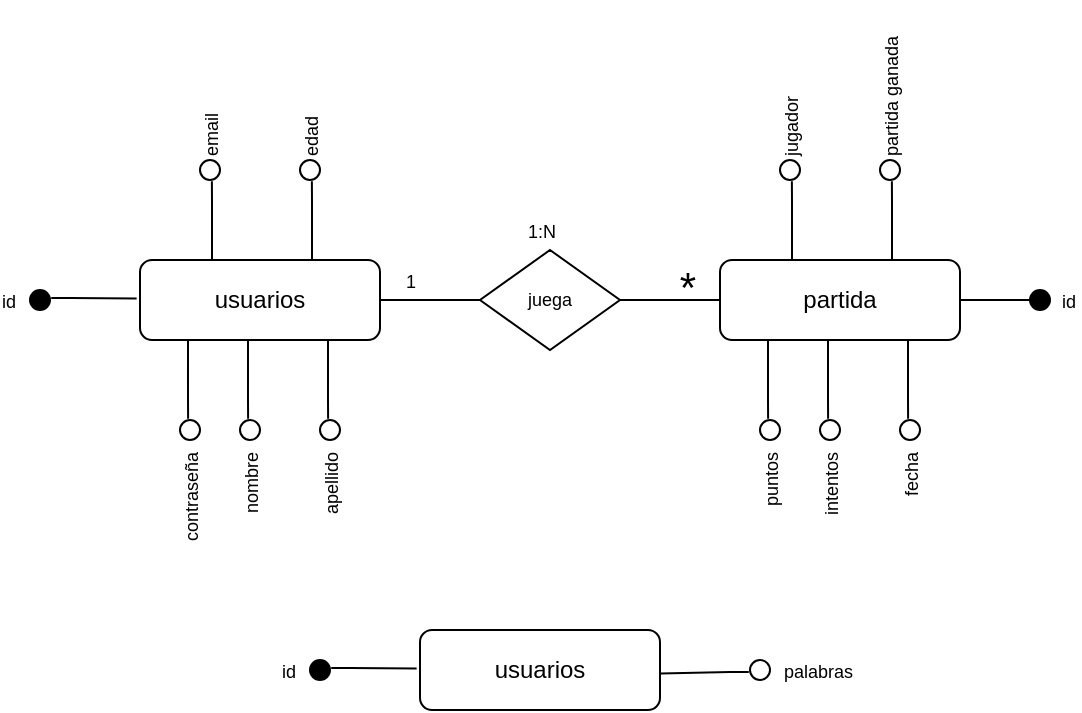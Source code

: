 <mxfile version="20.5.3" type="device"><diagram id="C5RBs43oDa-KdzZeNtuy" name="Page-1"><mxGraphModel dx="593" dy="294" grid="1" gridSize="10" guides="1" tooltips="1" connect="1" arrows="1" fold="1" page="1" pageScale="1" pageWidth="827" pageHeight="1169" math="0" shadow="0"><root><mxCell id="WIyWlLk6GJQsqaUBKTNV-0"/><mxCell id="WIyWlLk6GJQsqaUBKTNV-1" parent="WIyWlLk6GJQsqaUBKTNV-0"/><mxCell id="QI3oq6isxvfYx6GBOYH8-99" value="" style="group" vertex="1" connectable="0" parent="WIyWlLk6GJQsqaUBKTNV-1"><mxGeometry x="170" y="170" width="540" height="355" as="geometry"/></mxCell><mxCell id="WIyWlLk6GJQsqaUBKTNV-3" value="usuarios" style="rounded=1;whiteSpace=wrap;html=1;fontSize=12;glass=0;strokeWidth=1;shadow=0;" parent="QI3oq6isxvfYx6GBOYH8-99" vertex="1"><mxGeometry x="70" y="130" width="120" height="40" as="geometry"/></mxCell><mxCell id="QI3oq6isxvfYx6GBOYH8-4" value="" style="group" vertex="1" connectable="0" parent="QI3oq6isxvfYx6GBOYH8-99"><mxGeometry x="90" y="200" width="10" height="20" as="geometry"/></mxCell><mxCell id="QI3oq6isxvfYx6GBOYH8-1" value="" style="ellipse;whiteSpace=wrap;html=1;" vertex="1" parent="QI3oq6isxvfYx6GBOYH8-4"><mxGeometry y="10" width="10" height="10" as="geometry"/></mxCell><mxCell id="QI3oq6isxvfYx6GBOYH8-3" value="" style="endArrow=none;html=1;rounded=0;targetPerimeterSpacing=4;exitX=0.406;exitY=-0.061;exitDx=0;exitDy=0;exitPerimeter=0;" edge="1" parent="QI3oq6isxvfYx6GBOYH8-4" source="QI3oq6isxvfYx6GBOYH8-1"><mxGeometry width="50" height="50" relative="1" as="geometry"><mxPoint y="20" as="sourcePoint"/><mxPoint x="4" y="-30" as="targetPoint"/><Array as="points"><mxPoint x="4"/></Array></mxGeometry></mxCell><mxCell id="QI3oq6isxvfYx6GBOYH8-9" value="" style="group" vertex="1" connectable="0" parent="QI3oq6isxvfYx6GBOYH8-99"><mxGeometry x="120" y="200" width="10" height="20" as="geometry"/></mxCell><mxCell id="QI3oq6isxvfYx6GBOYH8-10" value="" style="ellipse;whiteSpace=wrap;html=1;" vertex="1" parent="QI3oq6isxvfYx6GBOYH8-9"><mxGeometry y="10" width="10" height="10" as="geometry"/></mxCell><mxCell id="QI3oq6isxvfYx6GBOYH8-11" value="" style="endArrow=none;html=1;rounded=0;targetPerimeterSpacing=4;exitX=0.406;exitY=-0.061;exitDx=0;exitDy=0;exitPerimeter=0;" edge="1" parent="QI3oq6isxvfYx6GBOYH8-9" source="QI3oq6isxvfYx6GBOYH8-10"><mxGeometry width="50" height="50" relative="1" as="geometry"><mxPoint y="20" as="sourcePoint"/><mxPoint x="4" y="-30" as="targetPoint"/><Array as="points"><mxPoint x="4"/></Array></mxGeometry></mxCell><mxCell id="QI3oq6isxvfYx6GBOYH8-13" value="" style="group" vertex="1" connectable="0" parent="QI3oq6isxvfYx6GBOYH8-99"><mxGeometry x="160" y="200" width="10" height="20" as="geometry"/></mxCell><mxCell id="QI3oq6isxvfYx6GBOYH8-14" value="" style="ellipse;whiteSpace=wrap;html=1;" vertex="1" parent="QI3oq6isxvfYx6GBOYH8-13"><mxGeometry y="10" width="10" height="10" as="geometry"/></mxCell><mxCell id="QI3oq6isxvfYx6GBOYH8-15" value="" style="endArrow=none;html=1;rounded=0;targetPerimeterSpacing=4;exitX=0.406;exitY=-0.061;exitDx=0;exitDy=0;exitPerimeter=0;" edge="1" parent="QI3oq6isxvfYx6GBOYH8-13" source="QI3oq6isxvfYx6GBOYH8-14"><mxGeometry width="50" height="50" relative="1" as="geometry"><mxPoint y="20" as="sourcePoint"/><mxPoint x="4" y="-30" as="targetPoint"/><Array as="points"><mxPoint x="4"/></Array></mxGeometry></mxCell><mxCell id="QI3oq6isxvfYx6GBOYH8-16" value="&lt;font style=&quot;font-size: 9px;&quot;&gt;contraseña&lt;/font&gt;" style="text;html=1;strokeColor=none;fillColor=none;align=right;verticalAlign=middle;whiteSpace=wrap;rounded=0;rotation=-90;strokeWidth=0;" vertex="1" parent="QI3oq6isxvfYx6GBOYH8-99"><mxGeometry x="70" y="244" width="50" height="10" as="geometry"/></mxCell><mxCell id="QI3oq6isxvfYx6GBOYH8-17" value="&lt;font style=&quot;font-size: 9px;&quot;&gt;nombre&lt;/font&gt;" style="text;html=1;strokeColor=none;fillColor=none;align=right;verticalAlign=middle;whiteSpace=wrap;rounded=0;rotation=-90;strokeWidth=0;" vertex="1" parent="QI3oq6isxvfYx6GBOYH8-99"><mxGeometry x="100" y="244" width="50" height="10" as="geometry"/></mxCell><mxCell id="QI3oq6isxvfYx6GBOYH8-18" value="&lt;font style=&quot;font-size: 9px;&quot;&gt;apellido&lt;/font&gt;" style="text;html=1;strokeColor=none;fillColor=none;align=right;verticalAlign=middle;whiteSpace=wrap;rounded=0;rotation=-90;strokeWidth=0;" vertex="1" parent="QI3oq6isxvfYx6GBOYH8-99"><mxGeometry x="140" y="244" width="50" height="10" as="geometry"/></mxCell><mxCell id="QI3oq6isxvfYx6GBOYH8-21" value="" style="group;rotation=-180;" vertex="1" connectable="0" parent="QI3oq6isxvfYx6GBOYH8-99"><mxGeometry x="100" y="80" width="10" height="20" as="geometry"/></mxCell><mxCell id="QI3oq6isxvfYx6GBOYH8-22" value="" style="ellipse;whiteSpace=wrap;html=1;rotation=-180;" vertex="1" parent="QI3oq6isxvfYx6GBOYH8-21"><mxGeometry width="10" height="10" as="geometry"/></mxCell><mxCell id="QI3oq6isxvfYx6GBOYH8-23" value="" style="endArrow=none;html=1;rounded=0;targetPerimeterSpacing=4;exitX=0.406;exitY=-0.061;exitDx=0;exitDy=0;exitPerimeter=0;" edge="1" parent="QI3oq6isxvfYx6GBOYH8-21" source="QI3oq6isxvfYx6GBOYH8-22"><mxGeometry width="50" height="50" relative="1" as="geometry"><mxPoint x="10" as="sourcePoint"/><mxPoint x="6" y="50" as="targetPoint"/><Array as="points"><mxPoint x="6" y="20"/></Array></mxGeometry></mxCell><mxCell id="QI3oq6isxvfYx6GBOYH8-24" value="&lt;font style=&quot;font-size: 9px;&quot;&gt;email&lt;/font&gt;" style="text;html=1;strokeColor=none;fillColor=none;align=left;verticalAlign=middle;whiteSpace=wrap;rounded=0;rotation=-90;strokeWidth=0;" vertex="1" parent="QI3oq6isxvfYx6GBOYH8-99"><mxGeometry x="80" y="50" width="50" height="10" as="geometry"/></mxCell><mxCell id="QI3oq6isxvfYx6GBOYH8-28" value="" style="group;rotation=-180;" vertex="1" connectable="0" parent="QI3oq6isxvfYx6GBOYH8-99"><mxGeometry x="150" y="80" width="10" height="20" as="geometry"/></mxCell><mxCell id="QI3oq6isxvfYx6GBOYH8-29" value="" style="ellipse;whiteSpace=wrap;html=1;rotation=-180;" vertex="1" parent="QI3oq6isxvfYx6GBOYH8-28"><mxGeometry width="10" height="10" as="geometry"/></mxCell><mxCell id="QI3oq6isxvfYx6GBOYH8-30" value="" style="endArrow=none;html=1;rounded=0;targetPerimeterSpacing=4;exitX=0.406;exitY=-0.061;exitDx=0;exitDy=0;exitPerimeter=0;" edge="1" parent="QI3oq6isxvfYx6GBOYH8-28" source="QI3oq6isxvfYx6GBOYH8-29"><mxGeometry width="50" height="50" relative="1" as="geometry"><mxPoint x="10" as="sourcePoint"/><mxPoint x="6" y="50" as="targetPoint"/><Array as="points"><mxPoint x="6" y="20"/></Array></mxGeometry></mxCell><mxCell id="QI3oq6isxvfYx6GBOYH8-31" value="&lt;font style=&quot;font-size: 9px;&quot;&gt;edad&lt;/font&gt;" style="text;html=1;strokeColor=none;fillColor=none;align=left;verticalAlign=middle;whiteSpace=wrap;rounded=0;rotation=-90;strokeWidth=0;" vertex="1" parent="QI3oq6isxvfYx6GBOYH8-99"><mxGeometry x="130" y="50" width="50" height="10" as="geometry"/></mxCell><mxCell id="QI3oq6isxvfYx6GBOYH8-33" value="" style="group;rotation=90;" vertex="1" connectable="0" parent="QI3oq6isxvfYx6GBOYH8-99"><mxGeometry x="20" y="140" width="10" height="20" as="geometry"/></mxCell><mxCell id="QI3oq6isxvfYx6GBOYH8-34" value="" style="ellipse;whiteSpace=wrap;html=1;rotation=90;fillColor=#000000;" vertex="1" parent="QI3oq6isxvfYx6GBOYH8-33"><mxGeometry x="-5" y="5" width="10" height="10" as="geometry"/></mxCell><mxCell id="QI3oq6isxvfYx6GBOYH8-35" value="" style="endArrow=none;html=1;rounded=0;targetPerimeterSpacing=4;exitX=0.406;exitY=-0.061;exitDx=0;exitDy=0;exitPerimeter=0;entryX=-0.014;entryY=0.48;entryDx=0;entryDy=0;entryPerimeter=0;" edge="1" parent="QI3oq6isxvfYx6GBOYH8-99" source="QI3oq6isxvfYx6GBOYH8-34" target="WIyWlLk6GJQsqaUBKTNV-3"><mxGeometry width="50" height="50" relative="1" as="geometry"><mxPoint x="15" y="145" as="sourcePoint"/><mxPoint x="65" y="149" as="targetPoint"/><Array as="points"><mxPoint x="35" y="149"/></Array></mxGeometry></mxCell><mxCell id="QI3oq6isxvfYx6GBOYH8-36" value="&lt;font style=&quot;font-size: 9px;&quot;&gt;id&lt;/font&gt;" style="text;html=1;strokeColor=none;fillColor=none;align=right;verticalAlign=middle;whiteSpace=wrap;rounded=0;rotation=0;strokeWidth=0;" vertex="1" parent="QI3oq6isxvfYx6GBOYH8-99"><mxGeometry y="145" width="10" height="10" as="geometry"/></mxCell><mxCell id="QI3oq6isxvfYx6GBOYH8-37" value="partida" style="rounded=1;whiteSpace=wrap;html=1;fontSize=12;glass=0;strokeWidth=1;shadow=0;" vertex="1" parent="QI3oq6isxvfYx6GBOYH8-99"><mxGeometry x="360" y="130" width="120" height="40" as="geometry"/></mxCell><mxCell id="QI3oq6isxvfYx6GBOYH8-38" value="" style="group" vertex="1" connectable="0" parent="QI3oq6isxvfYx6GBOYH8-99"><mxGeometry x="380" y="200" width="10" height="20" as="geometry"/></mxCell><mxCell id="QI3oq6isxvfYx6GBOYH8-39" value="" style="ellipse;whiteSpace=wrap;html=1;" vertex="1" parent="QI3oq6isxvfYx6GBOYH8-38"><mxGeometry y="10" width="10" height="10" as="geometry"/></mxCell><mxCell id="QI3oq6isxvfYx6GBOYH8-40" value="" style="endArrow=none;html=1;rounded=0;targetPerimeterSpacing=4;exitX=0.406;exitY=-0.061;exitDx=0;exitDy=0;exitPerimeter=0;" edge="1" parent="QI3oq6isxvfYx6GBOYH8-38" source="QI3oq6isxvfYx6GBOYH8-39"><mxGeometry width="50" height="50" relative="1" as="geometry"><mxPoint y="20" as="sourcePoint"/><mxPoint x="4" y="-30" as="targetPoint"/><Array as="points"><mxPoint x="4"/></Array></mxGeometry></mxCell><mxCell id="QI3oq6isxvfYx6GBOYH8-41" value="" style="group" vertex="1" connectable="0" parent="QI3oq6isxvfYx6GBOYH8-99"><mxGeometry x="410" y="200" width="10" height="20" as="geometry"/></mxCell><mxCell id="QI3oq6isxvfYx6GBOYH8-42" value="" style="ellipse;whiteSpace=wrap;html=1;" vertex="1" parent="QI3oq6isxvfYx6GBOYH8-41"><mxGeometry y="10" width="10" height="10" as="geometry"/></mxCell><mxCell id="QI3oq6isxvfYx6GBOYH8-43" value="" style="endArrow=none;html=1;rounded=0;targetPerimeterSpacing=4;exitX=0.406;exitY=-0.061;exitDx=0;exitDy=0;exitPerimeter=0;" edge="1" parent="QI3oq6isxvfYx6GBOYH8-41" source="QI3oq6isxvfYx6GBOYH8-42"><mxGeometry width="50" height="50" relative="1" as="geometry"><mxPoint y="20" as="sourcePoint"/><mxPoint x="4" y="-30" as="targetPoint"/><Array as="points"><mxPoint x="4"/></Array></mxGeometry></mxCell><mxCell id="QI3oq6isxvfYx6GBOYH8-44" value="" style="group" vertex="1" connectable="0" parent="QI3oq6isxvfYx6GBOYH8-99"><mxGeometry x="450" y="200" width="10" height="20" as="geometry"/></mxCell><mxCell id="QI3oq6isxvfYx6GBOYH8-45" value="" style="ellipse;whiteSpace=wrap;html=1;" vertex="1" parent="QI3oq6isxvfYx6GBOYH8-44"><mxGeometry y="10" width="10" height="10" as="geometry"/></mxCell><mxCell id="QI3oq6isxvfYx6GBOYH8-46" value="" style="endArrow=none;html=1;rounded=0;targetPerimeterSpacing=4;exitX=0.406;exitY=-0.061;exitDx=0;exitDy=0;exitPerimeter=0;" edge="1" parent="QI3oq6isxvfYx6GBOYH8-44" source="QI3oq6isxvfYx6GBOYH8-45"><mxGeometry width="50" height="50" relative="1" as="geometry"><mxPoint y="20" as="sourcePoint"/><mxPoint x="4" y="-30" as="targetPoint"/><Array as="points"><mxPoint x="4"/></Array></mxGeometry></mxCell><mxCell id="QI3oq6isxvfYx6GBOYH8-47" value="&lt;font style=&quot;font-size: 9px;&quot;&gt;puntos&lt;/font&gt;" style="text;html=1;strokeColor=none;fillColor=none;align=right;verticalAlign=middle;whiteSpace=wrap;rounded=0;rotation=-90;strokeWidth=0;" vertex="1" parent="QI3oq6isxvfYx6GBOYH8-99"><mxGeometry x="360" y="244" width="50" height="10" as="geometry"/></mxCell><mxCell id="QI3oq6isxvfYx6GBOYH8-48" value="&lt;font style=&quot;font-size: 9px;&quot;&gt;intentos&lt;/font&gt;" style="text;html=1;strokeColor=none;fillColor=none;align=right;verticalAlign=middle;whiteSpace=wrap;rounded=0;rotation=-90;strokeWidth=0;" vertex="1" parent="QI3oq6isxvfYx6GBOYH8-99"><mxGeometry x="390" y="244" width="50" height="10" as="geometry"/></mxCell><mxCell id="QI3oq6isxvfYx6GBOYH8-49" value="&lt;font style=&quot;font-size: 9px;&quot;&gt;fecha&lt;/font&gt;" style="text;html=1;strokeColor=none;fillColor=none;align=right;verticalAlign=middle;whiteSpace=wrap;rounded=0;rotation=-90;strokeWidth=0;" vertex="1" parent="QI3oq6isxvfYx6GBOYH8-99"><mxGeometry x="430" y="244" width="50" height="10" as="geometry"/></mxCell><mxCell id="QI3oq6isxvfYx6GBOYH8-50" value="" style="group;rotation=-180;" vertex="1" connectable="0" parent="QI3oq6isxvfYx6GBOYH8-99"><mxGeometry x="390" y="80" width="10" height="20" as="geometry"/></mxCell><mxCell id="QI3oq6isxvfYx6GBOYH8-51" value="" style="ellipse;whiteSpace=wrap;html=1;rotation=-180;" vertex="1" parent="QI3oq6isxvfYx6GBOYH8-50"><mxGeometry width="10" height="10" as="geometry"/></mxCell><mxCell id="QI3oq6isxvfYx6GBOYH8-52" value="" style="endArrow=none;html=1;rounded=0;targetPerimeterSpacing=4;exitX=0.406;exitY=-0.061;exitDx=0;exitDy=0;exitPerimeter=0;" edge="1" parent="QI3oq6isxvfYx6GBOYH8-50" source="QI3oq6isxvfYx6GBOYH8-51"><mxGeometry width="50" height="50" relative="1" as="geometry"><mxPoint x="10" as="sourcePoint"/><mxPoint x="6" y="50" as="targetPoint"/><Array as="points"><mxPoint x="6" y="20"/></Array></mxGeometry></mxCell><mxCell id="QI3oq6isxvfYx6GBOYH8-53" value="&lt;font style=&quot;font-size: 9px;&quot;&gt;jugador&lt;/font&gt;" style="text;html=1;strokeColor=none;fillColor=none;align=left;verticalAlign=middle;whiteSpace=wrap;rounded=0;rotation=-90;strokeWidth=0;" vertex="1" parent="QI3oq6isxvfYx6GBOYH8-99"><mxGeometry x="370" y="50" width="50" height="10" as="geometry"/></mxCell><mxCell id="QI3oq6isxvfYx6GBOYH8-54" value="" style="group;rotation=-180;" vertex="1" connectable="0" parent="QI3oq6isxvfYx6GBOYH8-99"><mxGeometry x="440" y="80" width="10" height="20" as="geometry"/></mxCell><mxCell id="QI3oq6isxvfYx6GBOYH8-55" value="" style="ellipse;whiteSpace=wrap;html=1;rotation=-180;" vertex="1" parent="QI3oq6isxvfYx6GBOYH8-54"><mxGeometry width="10" height="10" as="geometry"/></mxCell><mxCell id="QI3oq6isxvfYx6GBOYH8-56" value="" style="endArrow=none;html=1;rounded=0;targetPerimeterSpacing=4;exitX=0.406;exitY=-0.061;exitDx=0;exitDy=0;exitPerimeter=0;" edge="1" parent="QI3oq6isxvfYx6GBOYH8-54" source="QI3oq6isxvfYx6GBOYH8-55"><mxGeometry width="50" height="50" relative="1" as="geometry"><mxPoint x="10" as="sourcePoint"/><mxPoint x="6" y="50" as="targetPoint"/><Array as="points"><mxPoint x="6" y="20"/></Array></mxGeometry></mxCell><mxCell id="QI3oq6isxvfYx6GBOYH8-57" value="&lt;font style=&quot;font-size: 9px;&quot;&gt;partida ganada&lt;/font&gt;" style="text;html=1;strokeColor=none;fillColor=none;align=left;verticalAlign=middle;whiteSpace=wrap;rounded=0;rotation=-90;strokeWidth=0;" vertex="1" parent="QI3oq6isxvfYx6GBOYH8-99"><mxGeometry x="405" y="35" width="80" height="10" as="geometry"/></mxCell><mxCell id="QI3oq6isxvfYx6GBOYH8-58" value="" style="group;rotation=90;" vertex="1" connectable="0" parent="QI3oq6isxvfYx6GBOYH8-99"><mxGeometry x="520" y="140" width="10" height="20" as="geometry"/></mxCell><mxCell id="QI3oq6isxvfYx6GBOYH8-59" value="" style="ellipse;whiteSpace=wrap;html=1;rotation=90;fillColor=#000000;" vertex="1" parent="QI3oq6isxvfYx6GBOYH8-58"><mxGeometry x="-5" y="5" width="10" height="10" as="geometry"/></mxCell><mxCell id="QI3oq6isxvfYx6GBOYH8-61" value="&lt;font style=&quot;font-size: 9px;&quot;&gt;id&lt;/font&gt;" style="text;html=1;strokeColor=none;fillColor=none;align=right;verticalAlign=middle;whiteSpace=wrap;rounded=0;rotation=0;strokeWidth=0;" vertex="1" parent="QI3oq6isxvfYx6GBOYH8-99"><mxGeometry x="530" y="145" width="10" height="10" as="geometry"/></mxCell><mxCell id="QI3oq6isxvfYx6GBOYH8-62" value="" style="endArrow=none;html=1;rounded=0;fontSize=9;targetPerimeterSpacing=4;entryX=0.5;entryY=1;entryDx=0;entryDy=0;exitX=1;exitY=0.5;exitDx=0;exitDy=0;" edge="1" parent="QI3oq6isxvfYx6GBOYH8-99" source="QI3oq6isxvfYx6GBOYH8-37" target="QI3oq6isxvfYx6GBOYH8-59"><mxGeometry width="50" height="50" relative="1" as="geometry"><mxPoint x="440" y="180" as="sourcePoint"/><mxPoint x="490" y="130" as="targetPoint"/></mxGeometry></mxCell><mxCell id="QI3oq6isxvfYx6GBOYH8-63" value="juega" style="rhombus;whiteSpace=wrap;html=1;strokeWidth=1;fontSize=9;" vertex="1" parent="QI3oq6isxvfYx6GBOYH8-99"><mxGeometry x="240" y="125" width="70" height="50" as="geometry"/></mxCell><mxCell id="QI3oq6isxvfYx6GBOYH8-67" value="" style="endArrow=none;html=1;rounded=0;fontSize=9;targetPerimeterSpacing=4;exitX=0;exitY=0.5;exitDx=0;exitDy=0;entryX=1;entryY=0.5;entryDx=0;entryDy=0;" edge="1" parent="QI3oq6isxvfYx6GBOYH8-99" source="QI3oq6isxvfYx6GBOYH8-63" target="WIyWlLk6GJQsqaUBKTNV-3"><mxGeometry width="50" height="50" relative="1" as="geometry"><mxPoint x="290" y="190" as="sourcePoint"/><mxPoint x="340" y="140" as="targetPoint"/></mxGeometry></mxCell><mxCell id="QI3oq6isxvfYx6GBOYH8-68" value="" style="endArrow=none;html=1;rounded=0;fontSize=9;targetPerimeterSpacing=4;entryX=0;entryY=0.5;entryDx=0;entryDy=0;exitX=1;exitY=0.5;exitDx=0;exitDy=0;" edge="1" parent="QI3oq6isxvfYx6GBOYH8-99" source="QI3oq6isxvfYx6GBOYH8-63" target="QI3oq6isxvfYx6GBOYH8-37"><mxGeometry width="50" height="50" relative="1" as="geometry"><mxPoint x="290" y="190" as="sourcePoint"/><mxPoint x="340" y="140" as="targetPoint"/></mxGeometry></mxCell><mxCell id="QI3oq6isxvfYx6GBOYH8-69" value="&lt;font style=&quot;font-size: 9px;&quot;&gt;1&lt;/font&gt;" style="text;html=1;strokeColor=none;fillColor=none;align=right;verticalAlign=middle;whiteSpace=wrap;rounded=0;rotation=0;strokeWidth=0;" vertex="1" parent="QI3oq6isxvfYx6GBOYH8-99"><mxGeometry x="200" y="135" width="10" height="10" as="geometry"/></mxCell><mxCell id="QI3oq6isxvfYx6GBOYH8-70" value="&lt;font style=&quot;font-size: 21px;&quot;&gt;*&lt;/font&gt;" style="text;html=1;strokeColor=none;fillColor=none;align=right;verticalAlign=middle;whiteSpace=wrap;rounded=0;rotation=0;strokeWidth=0;" vertex="1" parent="QI3oq6isxvfYx6GBOYH8-99"><mxGeometry x="340" y="138" width="10" height="10" as="geometry"/></mxCell><mxCell id="QI3oq6isxvfYx6GBOYH8-71" value="&lt;font style=&quot;font-size: 9px;&quot;&gt;1:N&lt;/font&gt;" style="text;html=1;strokeColor=none;fillColor=none;align=right;verticalAlign=middle;whiteSpace=wrap;rounded=0;rotation=0;strokeWidth=0;" vertex="1" parent="QI3oq6isxvfYx6GBOYH8-99"><mxGeometry x="270" y="110" width="10" height="10" as="geometry"/></mxCell><mxCell id="QI3oq6isxvfYx6GBOYH8-72" value="usuarios" style="rounded=1;whiteSpace=wrap;html=1;fontSize=12;glass=0;strokeWidth=1;shadow=0;" vertex="1" parent="QI3oq6isxvfYx6GBOYH8-99"><mxGeometry x="210" y="315" width="120" height="40" as="geometry"/></mxCell><mxCell id="QI3oq6isxvfYx6GBOYH8-73" value="" style="group;rotation=-90;" vertex="1" connectable="0" parent="QI3oq6isxvfYx6GBOYH8-99"><mxGeometry x="370" y="325" width="10" height="20" as="geometry"/></mxCell><mxCell id="QI3oq6isxvfYx6GBOYH8-74" value="" style="ellipse;whiteSpace=wrap;html=1;rotation=-90;" vertex="1" parent="QI3oq6isxvfYx6GBOYH8-73"><mxGeometry x="5" y="5" width="10" height="10" as="geometry"/></mxCell><mxCell id="QI3oq6isxvfYx6GBOYH8-82" value="&lt;font style=&quot;font-size: 9px;&quot;&gt;palabras&lt;/font&gt;" style="text;html=1;strokeColor=none;fillColor=none;align=left;verticalAlign=middle;whiteSpace=wrap;rounded=0;rotation=0;strokeWidth=0;" vertex="1" parent="QI3oq6isxvfYx6GBOYH8-99"><mxGeometry x="390" y="330" width="50" height="10" as="geometry"/></mxCell><mxCell id="QI3oq6isxvfYx6GBOYH8-93" value="" style="group;rotation=90;" vertex="1" connectable="0" parent="QI3oq6isxvfYx6GBOYH8-99"><mxGeometry x="160" y="325" width="10" height="20" as="geometry"/></mxCell><mxCell id="QI3oq6isxvfYx6GBOYH8-94" value="" style="ellipse;whiteSpace=wrap;html=1;rotation=90;fillColor=#000000;" vertex="1" parent="QI3oq6isxvfYx6GBOYH8-93"><mxGeometry x="-5" y="5" width="10" height="10" as="geometry"/></mxCell><mxCell id="QI3oq6isxvfYx6GBOYH8-95" value="" style="endArrow=none;html=1;rounded=0;targetPerimeterSpacing=4;exitX=0.406;exitY=-0.061;exitDx=0;exitDy=0;exitPerimeter=0;entryX=-0.014;entryY=0.48;entryDx=0;entryDy=0;entryPerimeter=0;" edge="1" parent="QI3oq6isxvfYx6GBOYH8-99" source="QI3oq6isxvfYx6GBOYH8-94" target="QI3oq6isxvfYx6GBOYH8-72"><mxGeometry width="50" height="50" relative="1" as="geometry"><mxPoint x="155" y="330" as="sourcePoint"/><mxPoint x="205" y="334" as="targetPoint"/><Array as="points"><mxPoint x="175" y="334"/></Array></mxGeometry></mxCell><mxCell id="QI3oq6isxvfYx6GBOYH8-96" value="&lt;font style=&quot;font-size: 9px;&quot;&gt;id&lt;/font&gt;" style="text;html=1;strokeColor=none;fillColor=none;align=right;verticalAlign=middle;whiteSpace=wrap;rounded=0;rotation=0;strokeWidth=0;" vertex="1" parent="QI3oq6isxvfYx6GBOYH8-99"><mxGeometry x="140" y="330" width="10" height="10" as="geometry"/></mxCell><mxCell id="QI3oq6isxvfYx6GBOYH8-75" value="" style="endArrow=none;html=1;rounded=0;targetPerimeterSpacing=4;exitX=0.406;exitY=-0.061;exitDx=0;exitDy=0;exitPerimeter=0;entryX=1.002;entryY=0.543;entryDx=0;entryDy=0;entryPerimeter=0;" edge="1" parent="QI3oq6isxvfYx6GBOYH8-99" source="QI3oq6isxvfYx6GBOYH8-74" target="QI3oq6isxvfYx6GBOYH8-72"><mxGeometry width="50" height="50" relative="1" as="geometry"><mxPoint x="385" y="340" as="sourcePoint"/><mxPoint x="335" y="336" as="targetPoint"/><Array as="points"><mxPoint x="365" y="336"/></Array></mxGeometry></mxCell></root></mxGraphModel></diagram></mxfile>